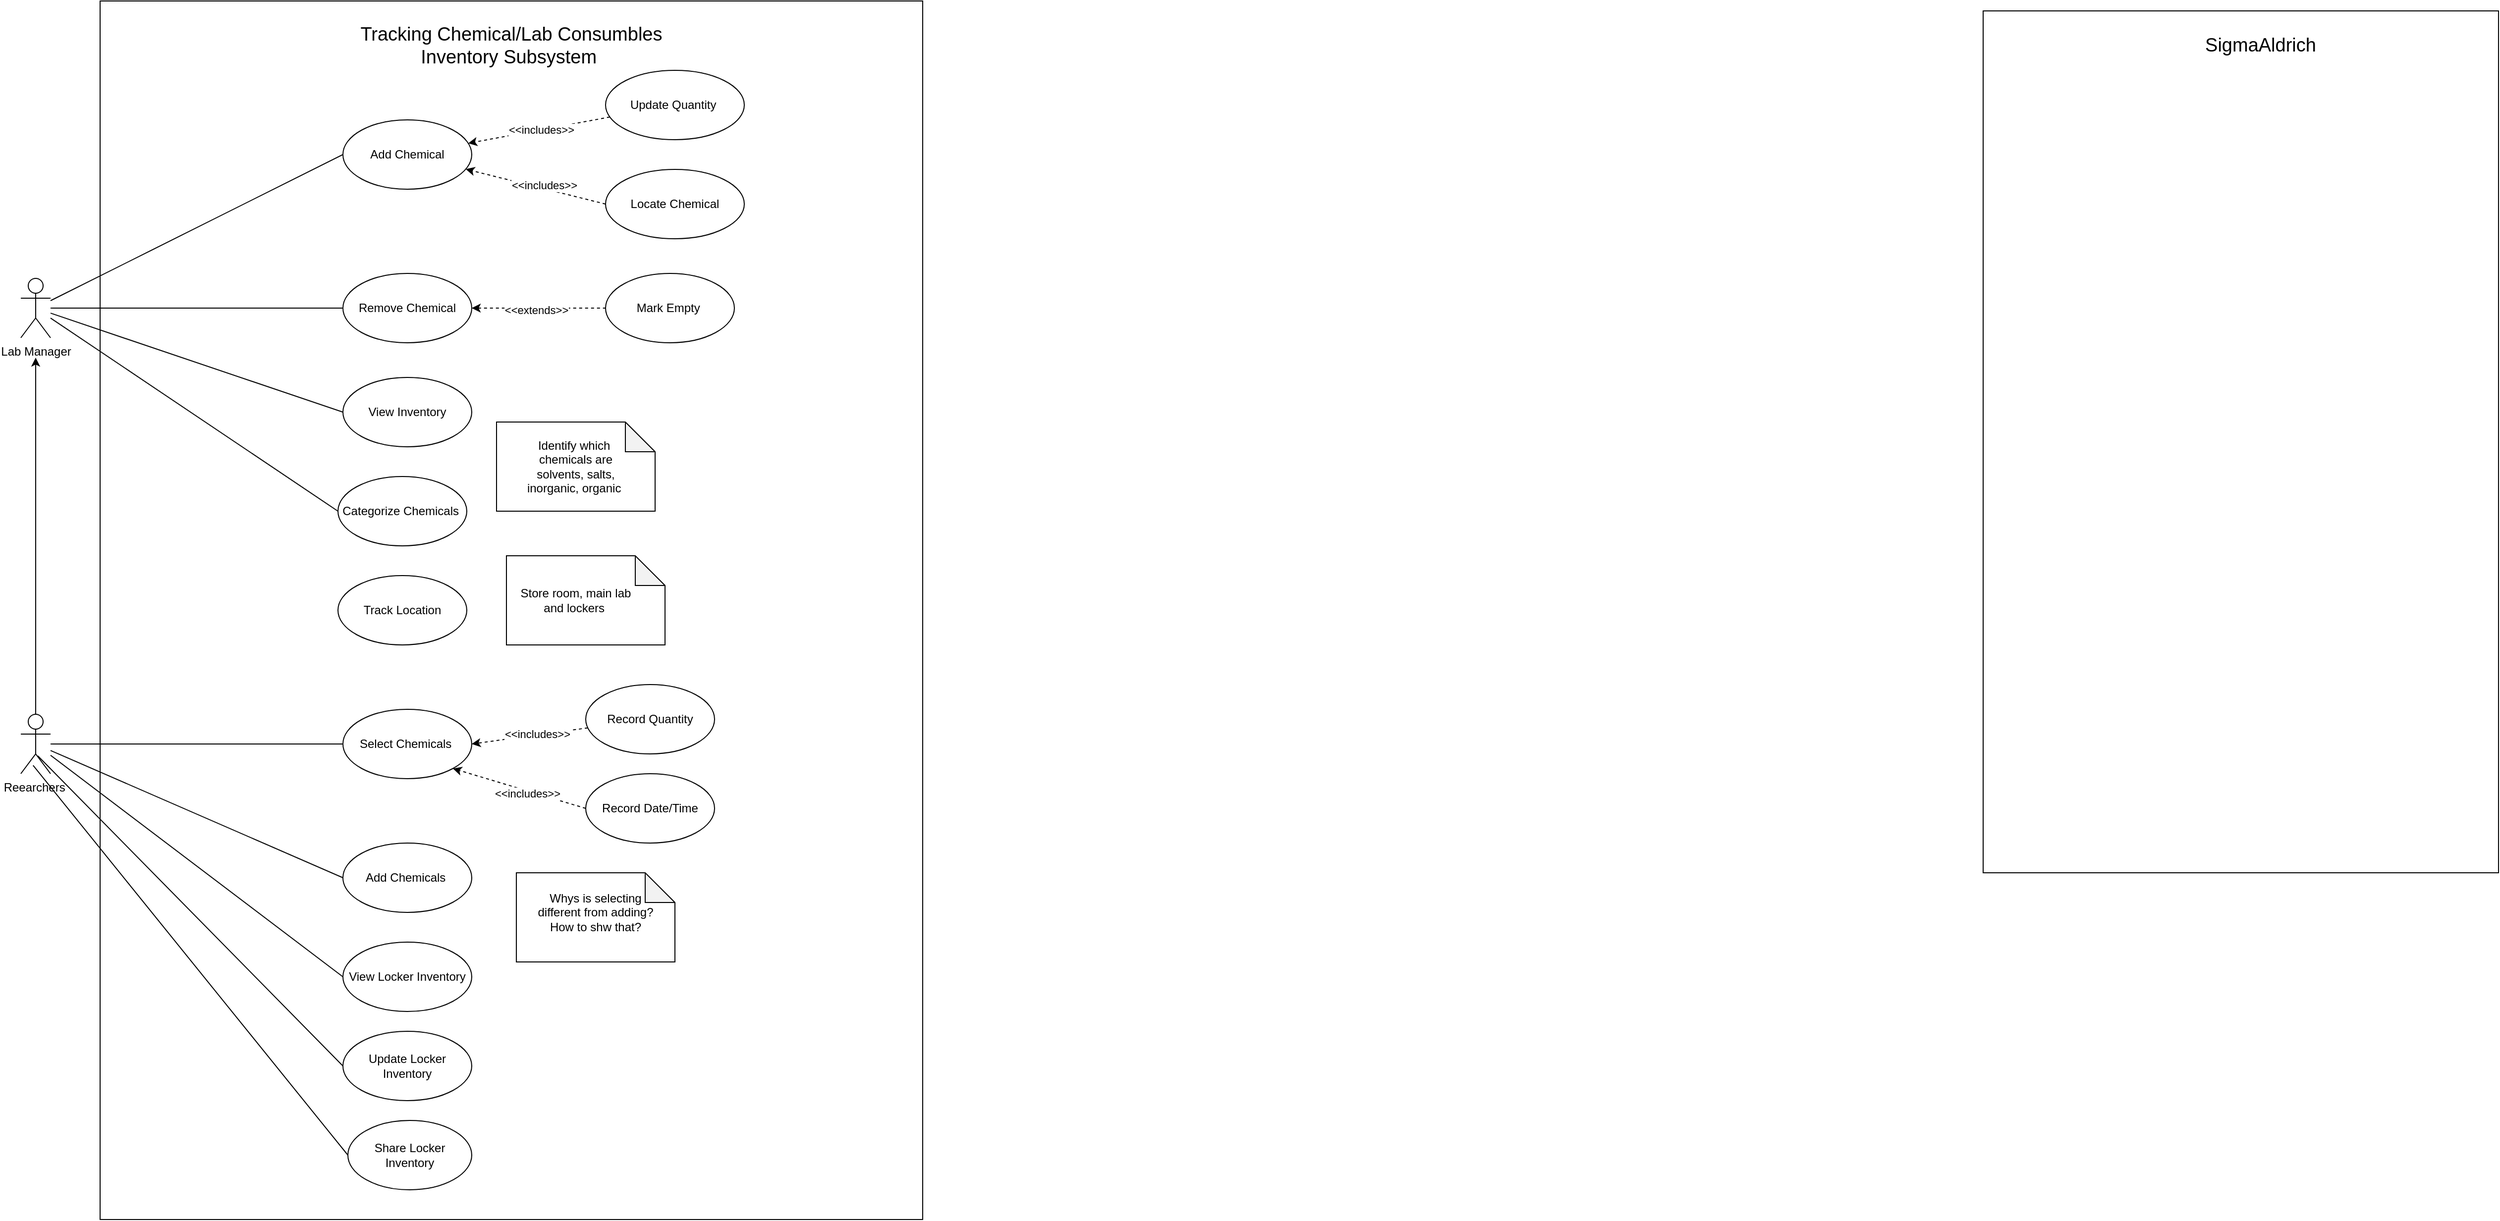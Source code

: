 <mxfile version="26.1.0">
  <diagram name="Page-1" id="2YBvvXClWsGukQMizWep">
    <mxGraphModel dx="1016" dy="623" grid="1" gridSize="10" guides="1" tooltips="1" connect="1" arrows="1" fold="1" page="1" pageScale="1" pageWidth="850" pageHeight="1100" math="0" shadow="0">
      <root>
        <mxCell id="0" />
        <mxCell id="1" parent="0" />
        <mxCell id="02z2UqMDENTXHO_L2J_l-3" value="" style="rounded=0;whiteSpace=wrap;html=1;" parent="1" vertex="1">
          <mxGeometry x="200" y="10" width="830" height="1230" as="geometry" />
        </mxCell>
        <mxCell id="02z2UqMDENTXHO_L2J_l-143" style="rounded=0;orthogonalLoop=1;jettySize=auto;html=1;endArrow=none;startFill=0;entryX=0;entryY=0.5;entryDx=0;entryDy=0;" parent="1" source="02z2UqMDENTXHO_L2J_l-1" target="02z2UqMDENTXHO_L2J_l-20" edge="1">
          <mxGeometry relative="1" as="geometry" />
        </mxCell>
        <mxCell id="02z2UqMDENTXHO_L2J_l-144" style="edgeStyle=orthogonalEdgeStyle;rounded=0;orthogonalLoop=1;jettySize=auto;html=1;endArrow=none;startFill=0;" parent="1" source="02z2UqMDENTXHO_L2J_l-1" target="02z2UqMDENTXHO_L2J_l-139" edge="1">
          <mxGeometry relative="1" as="geometry" />
        </mxCell>
        <mxCell id="02z2UqMDENTXHO_L2J_l-146" style="rounded=0;orthogonalLoop=1;jettySize=auto;html=1;endArrow=none;startFill=0;entryX=0;entryY=0.5;entryDx=0;entryDy=0;" parent="1" source="02z2UqMDENTXHO_L2J_l-1" target="02z2UqMDENTXHO_L2J_l-140" edge="1">
          <mxGeometry relative="1" as="geometry" />
        </mxCell>
        <mxCell id="02z2UqMDENTXHO_L2J_l-153" style="rounded=0;orthogonalLoop=1;jettySize=auto;html=1;endArrow=none;startFill=0;entryX=0;entryY=0.5;entryDx=0;entryDy=0;" parent="1" source="02z2UqMDENTXHO_L2J_l-1" target="02z2UqMDENTXHO_L2J_l-147" edge="1">
          <mxGeometry relative="1" as="geometry" />
        </mxCell>
        <mxCell id="02z2UqMDENTXHO_L2J_l-1" value="Lab Manager" style="shape=umlActor;verticalLabelPosition=bottom;verticalAlign=top;html=1;" parent="1" vertex="1">
          <mxGeometry x="120" y="290" width="30" height="60" as="geometry" />
        </mxCell>
        <mxCell id="02z2UqMDENTXHO_L2J_l-157" style="edgeStyle=orthogonalEdgeStyle;rounded=0;orthogonalLoop=1;jettySize=auto;html=1;" parent="1" source="02z2UqMDENTXHO_L2J_l-2" edge="1">
          <mxGeometry relative="1" as="geometry">
            <mxPoint x="135" y="370" as="targetPoint" />
          </mxGeometry>
        </mxCell>
        <mxCell id="02z2UqMDENTXHO_L2J_l-163" style="edgeStyle=orthogonalEdgeStyle;rounded=0;orthogonalLoop=1;jettySize=auto;html=1;endArrow=none;startFill=0;" parent="1" source="02z2UqMDENTXHO_L2J_l-2" target="02z2UqMDENTXHO_L2J_l-158" edge="1">
          <mxGeometry relative="1" as="geometry" />
        </mxCell>
        <mxCell id="02z2UqMDENTXHO_L2J_l-164" style="rounded=0;orthogonalLoop=1;jettySize=auto;html=1;endArrow=none;startFill=0;entryX=0;entryY=0.5;entryDx=0;entryDy=0;" parent="1" source="02z2UqMDENTXHO_L2J_l-2" target="02z2UqMDENTXHO_L2J_l-159" edge="1">
          <mxGeometry relative="1" as="geometry" />
        </mxCell>
        <mxCell id="02z2UqMDENTXHO_L2J_l-2" value="Reearchers&amp;nbsp;" style="shape=umlActor;verticalLabelPosition=bottom;verticalAlign=top;html=1;" parent="1" vertex="1">
          <mxGeometry x="120" y="730" width="30" height="60" as="geometry" />
        </mxCell>
        <mxCell id="02z2UqMDENTXHO_L2J_l-9" value="Tracking Chemical/Lab Consumbles Inventory&amp;nbsp;Subsystem&amp;nbsp;" style="text;html=1;align=center;verticalAlign=middle;whiteSpace=wrap;rounded=0;fontSize=19;" parent="1" vertex="1">
          <mxGeometry x="395" y="30" width="440" height="50" as="geometry" />
        </mxCell>
        <mxCell id="02z2UqMDENTXHO_L2J_l-20" value="Add Chemical" style="ellipse;whiteSpace=wrap;html=1;" parent="1" vertex="1">
          <mxGeometry x="445" y="130" width="130" height="70" as="geometry" />
        </mxCell>
        <mxCell id="02z2UqMDENTXHO_L2J_l-136" style="rounded=0;orthogonalLoop=1;jettySize=auto;html=1;dashed=1;" parent="1" source="02z2UqMDENTXHO_L2J_l-131" target="02z2UqMDENTXHO_L2J_l-20" edge="1">
          <mxGeometry relative="1" as="geometry" />
        </mxCell>
        <mxCell id="02z2UqMDENTXHO_L2J_l-141" value="&amp;lt;&amp;lt;includes&amp;gt;&amp;gt;" style="edgeLabel;html=1;align=center;verticalAlign=middle;resizable=0;points=[];" parent="02z2UqMDENTXHO_L2J_l-136" vertex="1" connectable="0">
          <mxGeometry x="0.182" relative="1" as="geometry">
            <mxPoint x="15" y="-3" as="offset" />
          </mxGeometry>
        </mxCell>
        <mxCell id="02z2UqMDENTXHO_L2J_l-131" value="Update Quantity&amp;nbsp;" style="ellipse;whiteSpace=wrap;html=1;" parent="1" vertex="1">
          <mxGeometry x="710" y="80" width="140" height="70" as="geometry" />
        </mxCell>
        <mxCell id="02z2UqMDENTXHO_L2J_l-132" value="Locate Chemical" style="ellipse;whiteSpace=wrap;html=1;" parent="1" vertex="1">
          <mxGeometry x="710" y="180" width="140" height="70" as="geometry" />
        </mxCell>
        <mxCell id="02z2UqMDENTXHO_L2J_l-137" style="rounded=0;orthogonalLoop=1;jettySize=auto;html=1;dashed=1;exitX=0;exitY=0.5;exitDx=0;exitDy=0;" parent="1" source="02z2UqMDENTXHO_L2J_l-132" target="02z2UqMDENTXHO_L2J_l-20" edge="1">
          <mxGeometry relative="1" as="geometry">
            <mxPoint x="700" y="215" as="sourcePoint" />
            <mxPoint x="510" y="244" as="targetPoint" />
          </mxGeometry>
        </mxCell>
        <mxCell id="02z2UqMDENTXHO_L2J_l-142" value="&amp;lt;&amp;lt;includes&amp;gt;&amp;gt;" style="edgeLabel;html=1;align=center;verticalAlign=middle;resizable=0;points=[];" parent="02z2UqMDENTXHO_L2J_l-137" vertex="1" connectable="0">
          <mxGeometry x="0.2" relative="1" as="geometry">
            <mxPoint x="22" y="2" as="offset" />
          </mxGeometry>
        </mxCell>
        <mxCell id="02z2UqMDENTXHO_L2J_l-155" value="" style="edgeStyle=orthogonalEdgeStyle;rounded=0;orthogonalLoop=1;jettySize=auto;html=1;endArrow=none;startFill=1;startArrow=classic;dashed=1;" parent="1" source="02z2UqMDENTXHO_L2J_l-139" target="02z2UqMDENTXHO_L2J_l-154" edge="1">
          <mxGeometry relative="1" as="geometry" />
        </mxCell>
        <mxCell id="02z2UqMDENTXHO_L2J_l-156" value="&amp;lt;&amp;lt;extends&amp;gt;&amp;gt;" style="edgeLabel;html=1;align=center;verticalAlign=middle;resizable=0;points=[];" parent="02z2UqMDENTXHO_L2J_l-155" vertex="1" connectable="0">
          <mxGeometry x="-0.035" y="-2" relative="1" as="geometry">
            <mxPoint as="offset" />
          </mxGeometry>
        </mxCell>
        <mxCell id="02z2UqMDENTXHO_L2J_l-139" value="Remove Chemical" style="ellipse;whiteSpace=wrap;html=1;" parent="1" vertex="1">
          <mxGeometry x="445" y="285" width="130" height="70" as="geometry" />
        </mxCell>
        <mxCell id="02z2UqMDENTXHO_L2J_l-140" value="View Inventory" style="ellipse;whiteSpace=wrap;html=1;" parent="1" vertex="1">
          <mxGeometry x="445" y="390" width="130" height="70" as="geometry" />
        </mxCell>
        <mxCell id="02z2UqMDENTXHO_L2J_l-147" value="Categorize Chemicals&amp;nbsp;" style="ellipse;whiteSpace=wrap;html=1;" parent="1" vertex="1">
          <mxGeometry x="440" y="490" width="130" height="70" as="geometry" />
        </mxCell>
        <mxCell id="02z2UqMDENTXHO_L2J_l-148" value="" style="shape=note;whiteSpace=wrap;html=1;backgroundOutline=1;darkOpacity=0.05;" parent="1" vertex="1">
          <mxGeometry x="600" y="435" width="160" height="90" as="geometry" />
        </mxCell>
        <mxCell id="02z2UqMDENTXHO_L2J_l-149" value="Identify which&amp;nbsp; chemicals are solvents, salts, inorganic, organic&amp;nbsp;" style="text;html=1;align=center;verticalAlign=middle;whiteSpace=wrap;rounded=0;" parent="1" vertex="1">
          <mxGeometry x="620" y="440" width="120" height="80" as="geometry" />
        </mxCell>
        <mxCell id="02z2UqMDENTXHO_L2J_l-150" value="Track Location" style="ellipse;whiteSpace=wrap;html=1;" parent="1" vertex="1">
          <mxGeometry x="440" y="590" width="130" height="70" as="geometry" />
        </mxCell>
        <mxCell id="02z2UqMDENTXHO_L2J_l-151" value="" style="shape=note;whiteSpace=wrap;html=1;backgroundOutline=1;darkOpacity=0.05;" parent="1" vertex="1">
          <mxGeometry x="610" y="570" width="160" height="90" as="geometry" />
        </mxCell>
        <mxCell id="02z2UqMDENTXHO_L2J_l-152" value="Store room, main lab and lockers&amp;nbsp;" style="text;html=1;align=center;verticalAlign=middle;whiteSpace=wrap;rounded=0;" parent="1" vertex="1">
          <mxGeometry x="620" y="575" width="120" height="80" as="geometry" />
        </mxCell>
        <mxCell id="02z2UqMDENTXHO_L2J_l-154" value="Mark Empty&amp;nbsp;" style="ellipse;whiteSpace=wrap;html=1;" parent="1" vertex="1">
          <mxGeometry x="710" y="285" width="130" height="70" as="geometry" />
        </mxCell>
        <mxCell id="02z2UqMDENTXHO_L2J_l-158" value="Select Chemicals&amp;nbsp;" style="ellipse;whiteSpace=wrap;html=1;" parent="1" vertex="1">
          <mxGeometry x="445" y="725" width="130" height="70" as="geometry" />
        </mxCell>
        <mxCell id="02z2UqMDENTXHO_L2J_l-159" value="Add Chemicals&amp;nbsp;" style="ellipse;whiteSpace=wrap;html=1;" parent="1" vertex="1">
          <mxGeometry x="445" y="860" width="130" height="70" as="geometry" />
        </mxCell>
        <mxCell id="02z2UqMDENTXHO_L2J_l-167" style="rounded=0;orthogonalLoop=1;jettySize=auto;html=1;entryX=1;entryY=0.5;entryDx=0;entryDy=0;dashed=1;" parent="1" source="02z2UqMDENTXHO_L2J_l-160" target="02z2UqMDENTXHO_L2J_l-158" edge="1">
          <mxGeometry relative="1" as="geometry" />
        </mxCell>
        <mxCell id="02z2UqMDENTXHO_L2J_l-160" value="Record Quantity" style="ellipse;whiteSpace=wrap;html=1;" parent="1" vertex="1">
          <mxGeometry x="690" y="700" width="130" height="70" as="geometry" />
        </mxCell>
        <mxCell id="02z2UqMDENTXHO_L2J_l-161" value="Record Date/Time" style="ellipse;whiteSpace=wrap;html=1;" parent="1" vertex="1">
          <mxGeometry x="690" y="790" width="130" height="70" as="geometry" />
        </mxCell>
        <mxCell id="02z2UqMDENTXHO_L2J_l-165" style="rounded=0;orthogonalLoop=1;jettySize=auto;html=1;entryX=1;entryY=1;entryDx=0;entryDy=0;exitX=0;exitY=0.5;exitDx=0;exitDy=0;dashed=1;" parent="1" source="02z2UqMDENTXHO_L2J_l-161" target="02z2UqMDENTXHO_L2J_l-158" edge="1">
          <mxGeometry relative="1" as="geometry" />
        </mxCell>
        <mxCell id="02z2UqMDENTXHO_L2J_l-166" value="&amp;lt;&amp;lt;includes&amp;gt;&amp;gt;" style="edgeLabel;html=1;align=center;verticalAlign=middle;resizable=0;points=[];" parent="02z2UqMDENTXHO_L2J_l-165" vertex="1" connectable="0">
          <mxGeometry x="0.331" y="3" relative="1" as="geometry">
            <mxPoint x="31" y="9" as="offset" />
          </mxGeometry>
        </mxCell>
        <mxCell id="02z2UqMDENTXHO_L2J_l-168" value="&amp;lt;&amp;lt;includes&amp;gt;&amp;gt;" style="edgeLabel;html=1;align=center;verticalAlign=middle;resizable=0;points=[];" parent="02z2UqMDENTXHO_L2J_l-165" vertex="1" connectable="0">
          <mxGeometry x="0.331" y="3" relative="1" as="geometry">
            <mxPoint x="41" y="-51" as="offset" />
          </mxGeometry>
        </mxCell>
        <mxCell id="02z2UqMDENTXHO_L2J_l-172" style="rounded=0;orthogonalLoop=1;jettySize=auto;html=1;exitX=0;exitY=0.5;exitDx=0;exitDy=0;endArrow=none;startFill=0;" parent="1" source="02z2UqMDENTXHO_L2J_l-169" target="02z2UqMDENTXHO_L2J_l-2" edge="1">
          <mxGeometry relative="1" as="geometry" />
        </mxCell>
        <mxCell id="02z2UqMDENTXHO_L2J_l-169" value="View Locker Inventory" style="ellipse;whiteSpace=wrap;html=1;" parent="1" vertex="1">
          <mxGeometry x="445" y="960" width="130" height="70" as="geometry" />
        </mxCell>
        <mxCell id="02z2UqMDENTXHO_L2J_l-170" value="Update Locker Inventory" style="ellipse;whiteSpace=wrap;html=1;" parent="1" vertex="1">
          <mxGeometry x="445" y="1050" width="130" height="70" as="geometry" />
        </mxCell>
        <mxCell id="02z2UqMDENTXHO_L2J_l-174" style="rounded=0;orthogonalLoop=1;jettySize=auto;html=1;exitX=0;exitY=0.5;exitDx=0;exitDy=0;endArrow=none;startFill=0;entryX=0.413;entryY=0.86;entryDx=0;entryDy=0;entryPerimeter=0;" parent="1" source="02z2UqMDENTXHO_L2J_l-171" target="02z2UqMDENTXHO_L2J_l-2" edge="1">
          <mxGeometry relative="1" as="geometry" />
        </mxCell>
        <mxCell id="02z2UqMDENTXHO_L2J_l-171" value="Share Locker Inventory" style="ellipse;whiteSpace=wrap;html=1;" parent="1" vertex="1">
          <mxGeometry x="450" y="1140" width="125" height="70" as="geometry" />
        </mxCell>
        <mxCell id="02z2UqMDENTXHO_L2J_l-173" style="rounded=0;orthogonalLoop=1;jettySize=auto;html=1;entryX=0.573;entryY=0.7;entryDx=0;entryDy=0;entryPerimeter=0;endArrow=none;startFill=0;exitX=0;exitY=0.5;exitDx=0;exitDy=0;" parent="1" source="02z2UqMDENTXHO_L2J_l-170" target="02z2UqMDENTXHO_L2J_l-2" edge="1">
          <mxGeometry relative="1" as="geometry" />
        </mxCell>
        <mxCell id="02z2UqMDENTXHO_L2J_l-175" value="" style="shape=note;whiteSpace=wrap;html=1;backgroundOutline=1;darkOpacity=0.05;" parent="1" vertex="1">
          <mxGeometry x="620" y="890" width="160" height="90" as="geometry" />
        </mxCell>
        <mxCell id="02z2UqMDENTXHO_L2J_l-176" value="Whys is selecting different from adding? How to shw that?" style="text;html=1;align=center;verticalAlign=middle;whiteSpace=wrap;rounded=0;" parent="1" vertex="1">
          <mxGeometry x="640" y="890" width="120" height="80" as="geometry" />
        </mxCell>
        <mxCell id="02z2UqMDENTXHO_L2J_l-183" value="" style="rounded=0;whiteSpace=wrap;html=1;" parent="1" vertex="1">
          <mxGeometry x="2100" y="20" width="520" height="870" as="geometry" />
        </mxCell>
        <mxCell id="02z2UqMDENTXHO_L2J_l-184" value="SigmaAldrich" style="text;html=1;align=center;verticalAlign=middle;whiteSpace=wrap;rounded=0;fontSize=19;" parent="1" vertex="1">
          <mxGeometry x="2260" y="40" width="240" height="30" as="geometry" />
        </mxCell>
      </root>
    </mxGraphModel>
  </diagram>
</mxfile>
